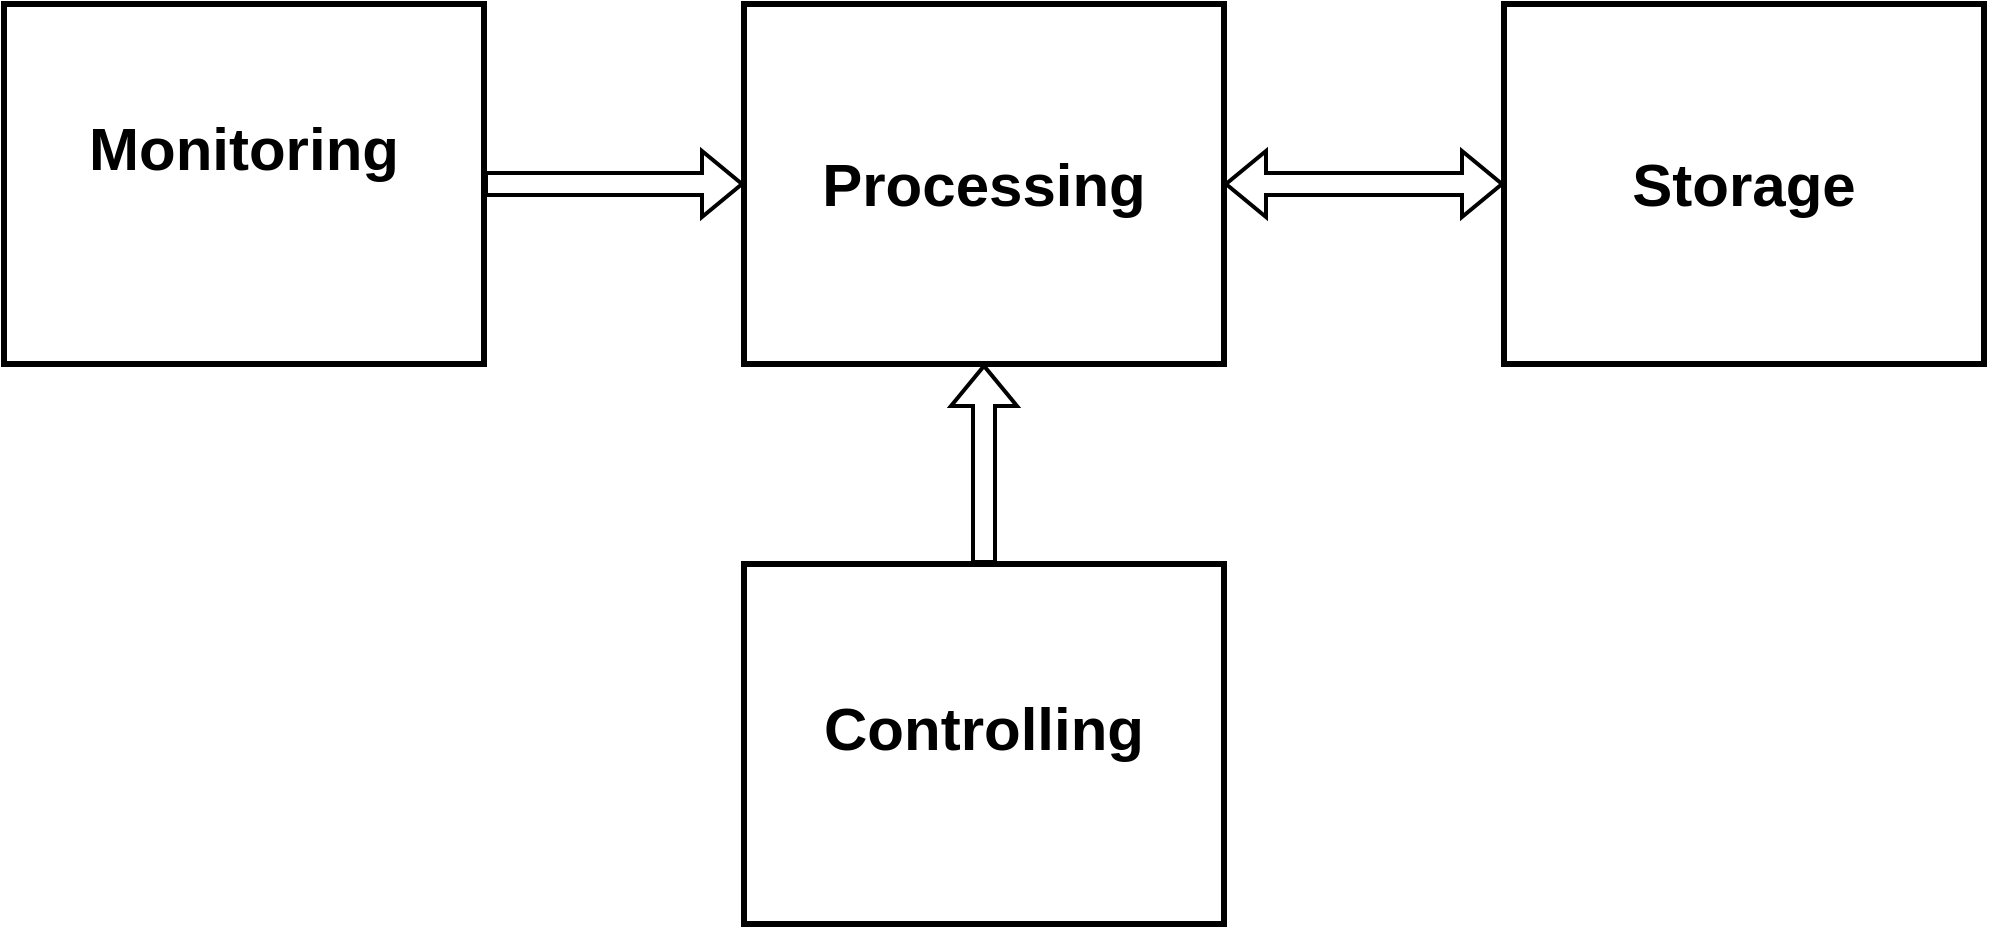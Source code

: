 <mxfile version="20.3.7" type="github">
  <diagram id="FkSYsnRfB3WPtG6Djq2n" name="Page-1">
    <mxGraphModel dx="1296" dy="706" grid="1" gridSize="10" guides="1" tooltips="1" connect="1" arrows="1" fold="1" page="1" pageScale="1" pageWidth="850" pageHeight="1100" math="0" shadow="0">
      <root>
        <mxCell id="0" />
        <mxCell id="1" parent="0" />
        <mxCell id="2tK7dHbmGP9RhGaZD1cl-1" value="&lt;div style=&quot;font-size: 30px;&quot;&gt;&lt;b&gt;&lt;font style=&quot;font-size: 30px;&quot;&gt;Monitoring&lt;/font&gt;&lt;/b&gt;&lt;/div&gt;&lt;div style=&quot;font-size: 30px;&quot;&gt;&lt;b style=&quot;font-size: 20px;&quot;&gt;&lt;font style=&quot;font-size: 20px;&quot;&gt;&lt;br&gt;&lt;/font&gt;&lt;/b&gt;&lt;/div&gt;" style="rounded=0;whiteSpace=wrap;html=1;strokeWidth=3;" vertex="1" parent="1">
          <mxGeometry x="20" y="160" width="240" height="180" as="geometry" />
        </mxCell>
        <mxCell id="2tK7dHbmGP9RhGaZD1cl-6" value="&lt;div style=&quot;font-size: 30px;&quot;&gt;&lt;b&gt;Storage&lt;/b&gt;&lt;/div&gt;" style="rounded=0;whiteSpace=wrap;html=1;strokeWidth=3;" vertex="1" parent="1">
          <mxGeometry x="770" y="160" width="240" height="180" as="geometry" />
        </mxCell>
        <mxCell id="2tK7dHbmGP9RhGaZD1cl-7" value="&lt;font size=&quot;1&quot;&gt;&lt;b&gt;&lt;font style=&quot;font-size: 30px;&quot;&gt;Processing&lt;/font&gt;&lt;/b&gt;&lt;/font&gt;" style="rounded=0;whiteSpace=wrap;html=1;strokeWidth=3;" vertex="1" parent="1">
          <mxGeometry x="390" y="160" width="240" height="180" as="geometry" />
        </mxCell>
        <mxCell id="2tK7dHbmGP9RhGaZD1cl-8" value="&lt;div style=&quot;font-size: 30px;&quot;&gt;&lt;b&gt;Controlling&lt;/b&gt;&lt;/div&gt;&lt;div&gt;&lt;br&gt;&lt;/div&gt;" style="rounded=0;whiteSpace=wrap;html=1;strokeWidth=3;" vertex="1" parent="1">
          <mxGeometry x="390" y="440" width="240" height="180" as="geometry" />
        </mxCell>
        <mxCell id="2tK7dHbmGP9RhGaZD1cl-10" value="" style="shape=flexArrow;endArrow=classic;html=1;rounded=0;strokeWidth=2;curved=1;exitX=1;exitY=0.5;exitDx=0;exitDy=0;entryX=0;entryY=0.5;entryDx=0;entryDy=0;" edge="1" parent="1" source="2tK7dHbmGP9RhGaZD1cl-1" target="2tK7dHbmGP9RhGaZD1cl-7">
          <mxGeometry width="50" height="50" relative="1" as="geometry">
            <mxPoint x="400" y="290" as="sourcePoint" />
            <mxPoint x="450" y="240" as="targetPoint" />
          </mxGeometry>
        </mxCell>
        <mxCell id="2tK7dHbmGP9RhGaZD1cl-12" value="" style="shape=flexArrow;endArrow=classic;startArrow=classic;html=1;rounded=0;strokeWidth=2;curved=1;exitX=1;exitY=0.5;exitDx=0;exitDy=0;entryX=0;entryY=0.5;entryDx=0;entryDy=0;" edge="1" parent="1" source="2tK7dHbmGP9RhGaZD1cl-7" target="2tK7dHbmGP9RhGaZD1cl-6">
          <mxGeometry width="100" height="100" relative="1" as="geometry">
            <mxPoint x="660" y="340" as="sourcePoint" />
            <mxPoint x="760" y="240" as="targetPoint" />
          </mxGeometry>
        </mxCell>
        <mxCell id="2tK7dHbmGP9RhGaZD1cl-13" value="" style="shape=flexArrow;endArrow=classic;html=1;rounded=0;strokeWidth=2;curved=1;entryX=0.5;entryY=1;entryDx=0;entryDy=0;exitX=0.5;exitY=0;exitDx=0;exitDy=0;" edge="1" parent="1" source="2tK7dHbmGP9RhGaZD1cl-8" target="2tK7dHbmGP9RhGaZD1cl-7">
          <mxGeometry width="50" height="50" relative="1" as="geometry">
            <mxPoint x="200" y="450" as="sourcePoint" />
            <mxPoint x="250" y="400" as="targetPoint" />
          </mxGeometry>
        </mxCell>
      </root>
    </mxGraphModel>
  </diagram>
</mxfile>
